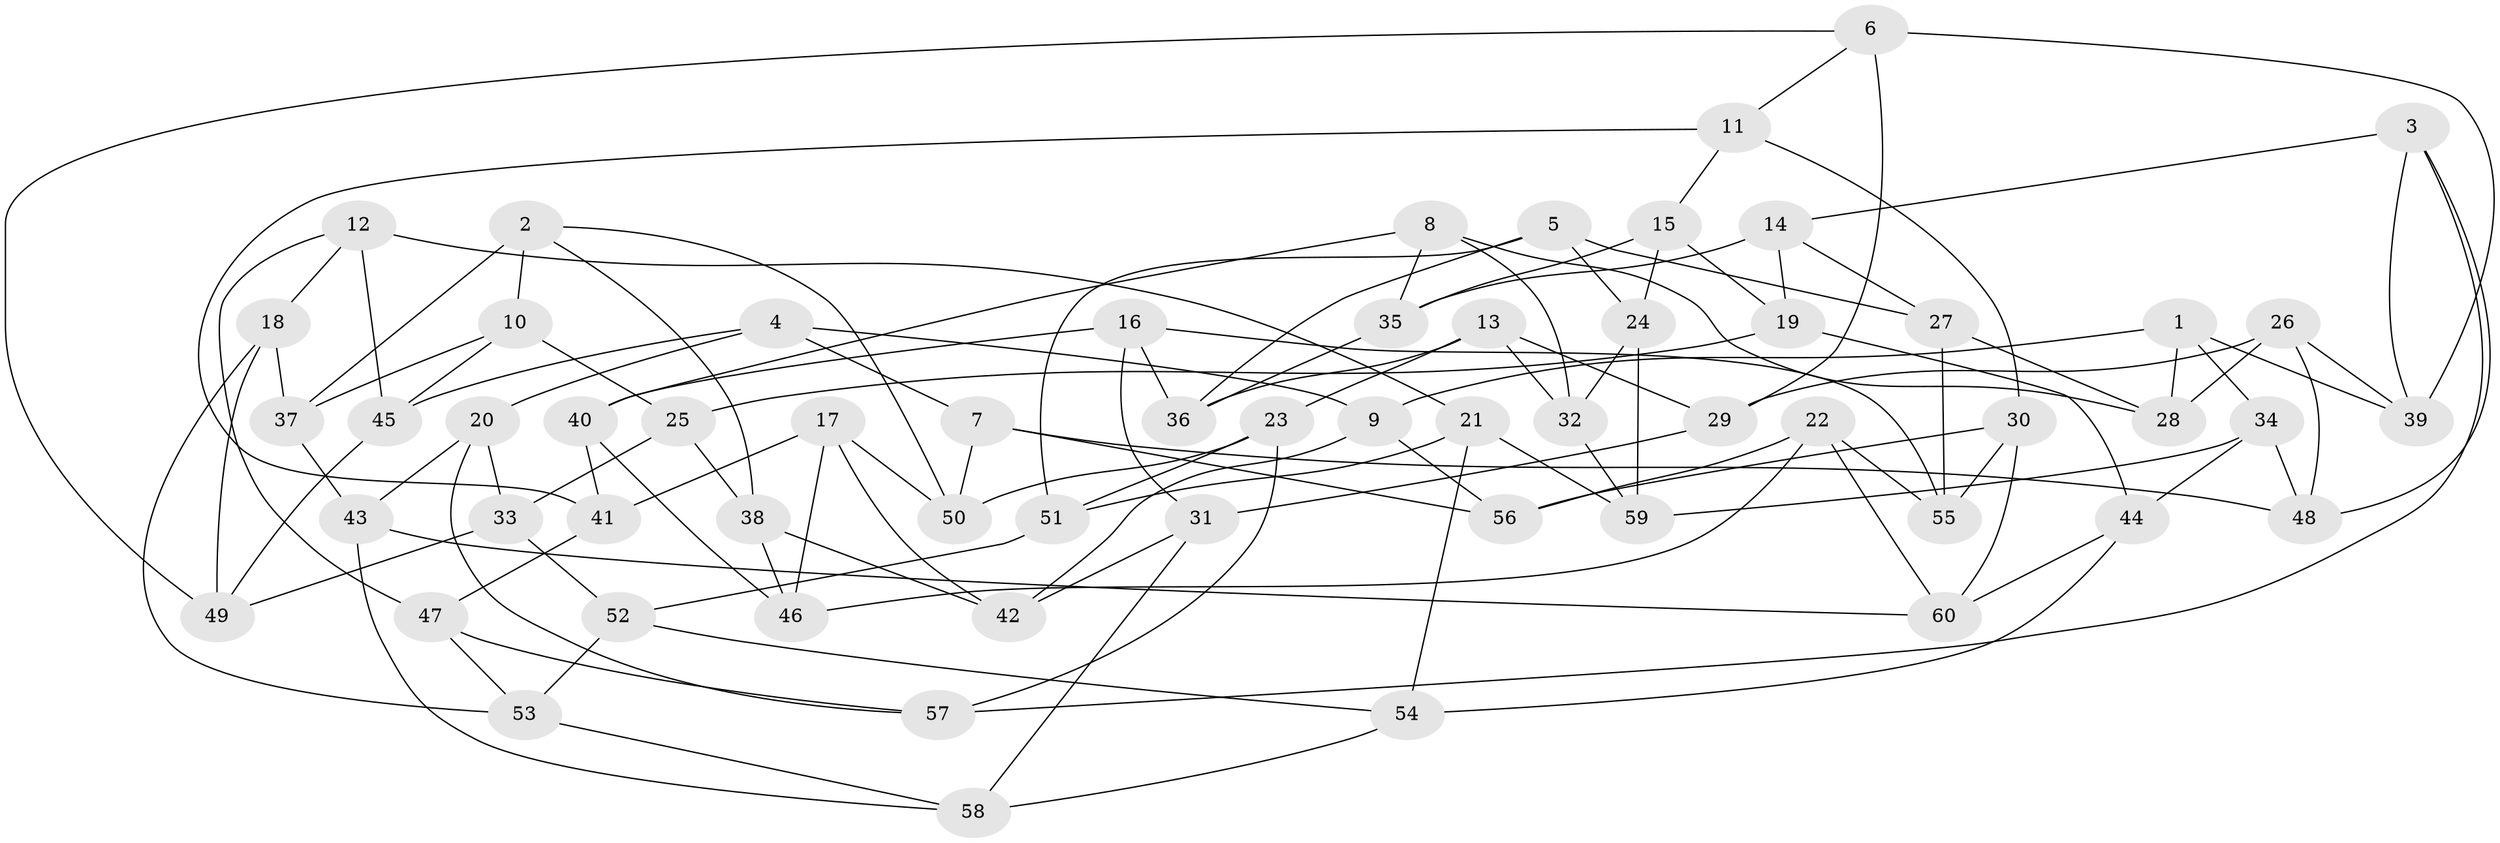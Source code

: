 // Generated by graph-tools (version 1.1) at 2025/59/03/09/25 04:59:13]
// undirected, 60 vertices, 120 edges
graph export_dot {
graph [start="1"]
  node [color=gray90,style=filled];
  1;
  2;
  3;
  4;
  5;
  6;
  7;
  8;
  9;
  10;
  11;
  12;
  13;
  14;
  15;
  16;
  17;
  18;
  19;
  20;
  21;
  22;
  23;
  24;
  25;
  26;
  27;
  28;
  29;
  30;
  31;
  32;
  33;
  34;
  35;
  36;
  37;
  38;
  39;
  40;
  41;
  42;
  43;
  44;
  45;
  46;
  47;
  48;
  49;
  50;
  51;
  52;
  53;
  54;
  55;
  56;
  57;
  58;
  59;
  60;
  1 -- 28;
  1 -- 34;
  1 -- 39;
  1 -- 9;
  2 -- 10;
  2 -- 38;
  2 -- 50;
  2 -- 37;
  3 -- 57;
  3 -- 48;
  3 -- 14;
  3 -- 39;
  4 -- 7;
  4 -- 45;
  4 -- 9;
  4 -- 20;
  5 -- 27;
  5 -- 24;
  5 -- 51;
  5 -- 36;
  6 -- 11;
  6 -- 39;
  6 -- 29;
  6 -- 49;
  7 -- 56;
  7 -- 50;
  7 -- 48;
  8 -- 28;
  8 -- 40;
  8 -- 32;
  8 -- 35;
  9 -- 42;
  9 -- 56;
  10 -- 25;
  10 -- 37;
  10 -- 45;
  11 -- 15;
  11 -- 30;
  11 -- 41;
  12 -- 18;
  12 -- 21;
  12 -- 47;
  12 -- 45;
  13 -- 36;
  13 -- 32;
  13 -- 29;
  13 -- 23;
  14 -- 27;
  14 -- 19;
  14 -- 35;
  15 -- 35;
  15 -- 19;
  15 -- 24;
  16 -- 55;
  16 -- 40;
  16 -- 36;
  16 -- 31;
  17 -- 50;
  17 -- 41;
  17 -- 42;
  17 -- 46;
  18 -- 49;
  18 -- 53;
  18 -- 37;
  19 -- 44;
  19 -- 25;
  20 -- 43;
  20 -- 57;
  20 -- 33;
  21 -- 59;
  21 -- 54;
  21 -- 51;
  22 -- 60;
  22 -- 56;
  22 -- 46;
  22 -- 55;
  23 -- 50;
  23 -- 57;
  23 -- 51;
  24 -- 32;
  24 -- 59;
  25 -- 38;
  25 -- 33;
  26 -- 48;
  26 -- 39;
  26 -- 28;
  26 -- 29;
  27 -- 55;
  27 -- 28;
  29 -- 31;
  30 -- 56;
  30 -- 55;
  30 -- 60;
  31 -- 42;
  31 -- 58;
  32 -- 59;
  33 -- 49;
  33 -- 52;
  34 -- 48;
  34 -- 44;
  34 -- 59;
  35 -- 36;
  37 -- 43;
  38 -- 46;
  38 -- 42;
  40 -- 41;
  40 -- 46;
  41 -- 47;
  43 -- 58;
  43 -- 60;
  44 -- 60;
  44 -- 54;
  45 -- 49;
  47 -- 57;
  47 -- 53;
  51 -- 52;
  52 -- 54;
  52 -- 53;
  53 -- 58;
  54 -- 58;
}
